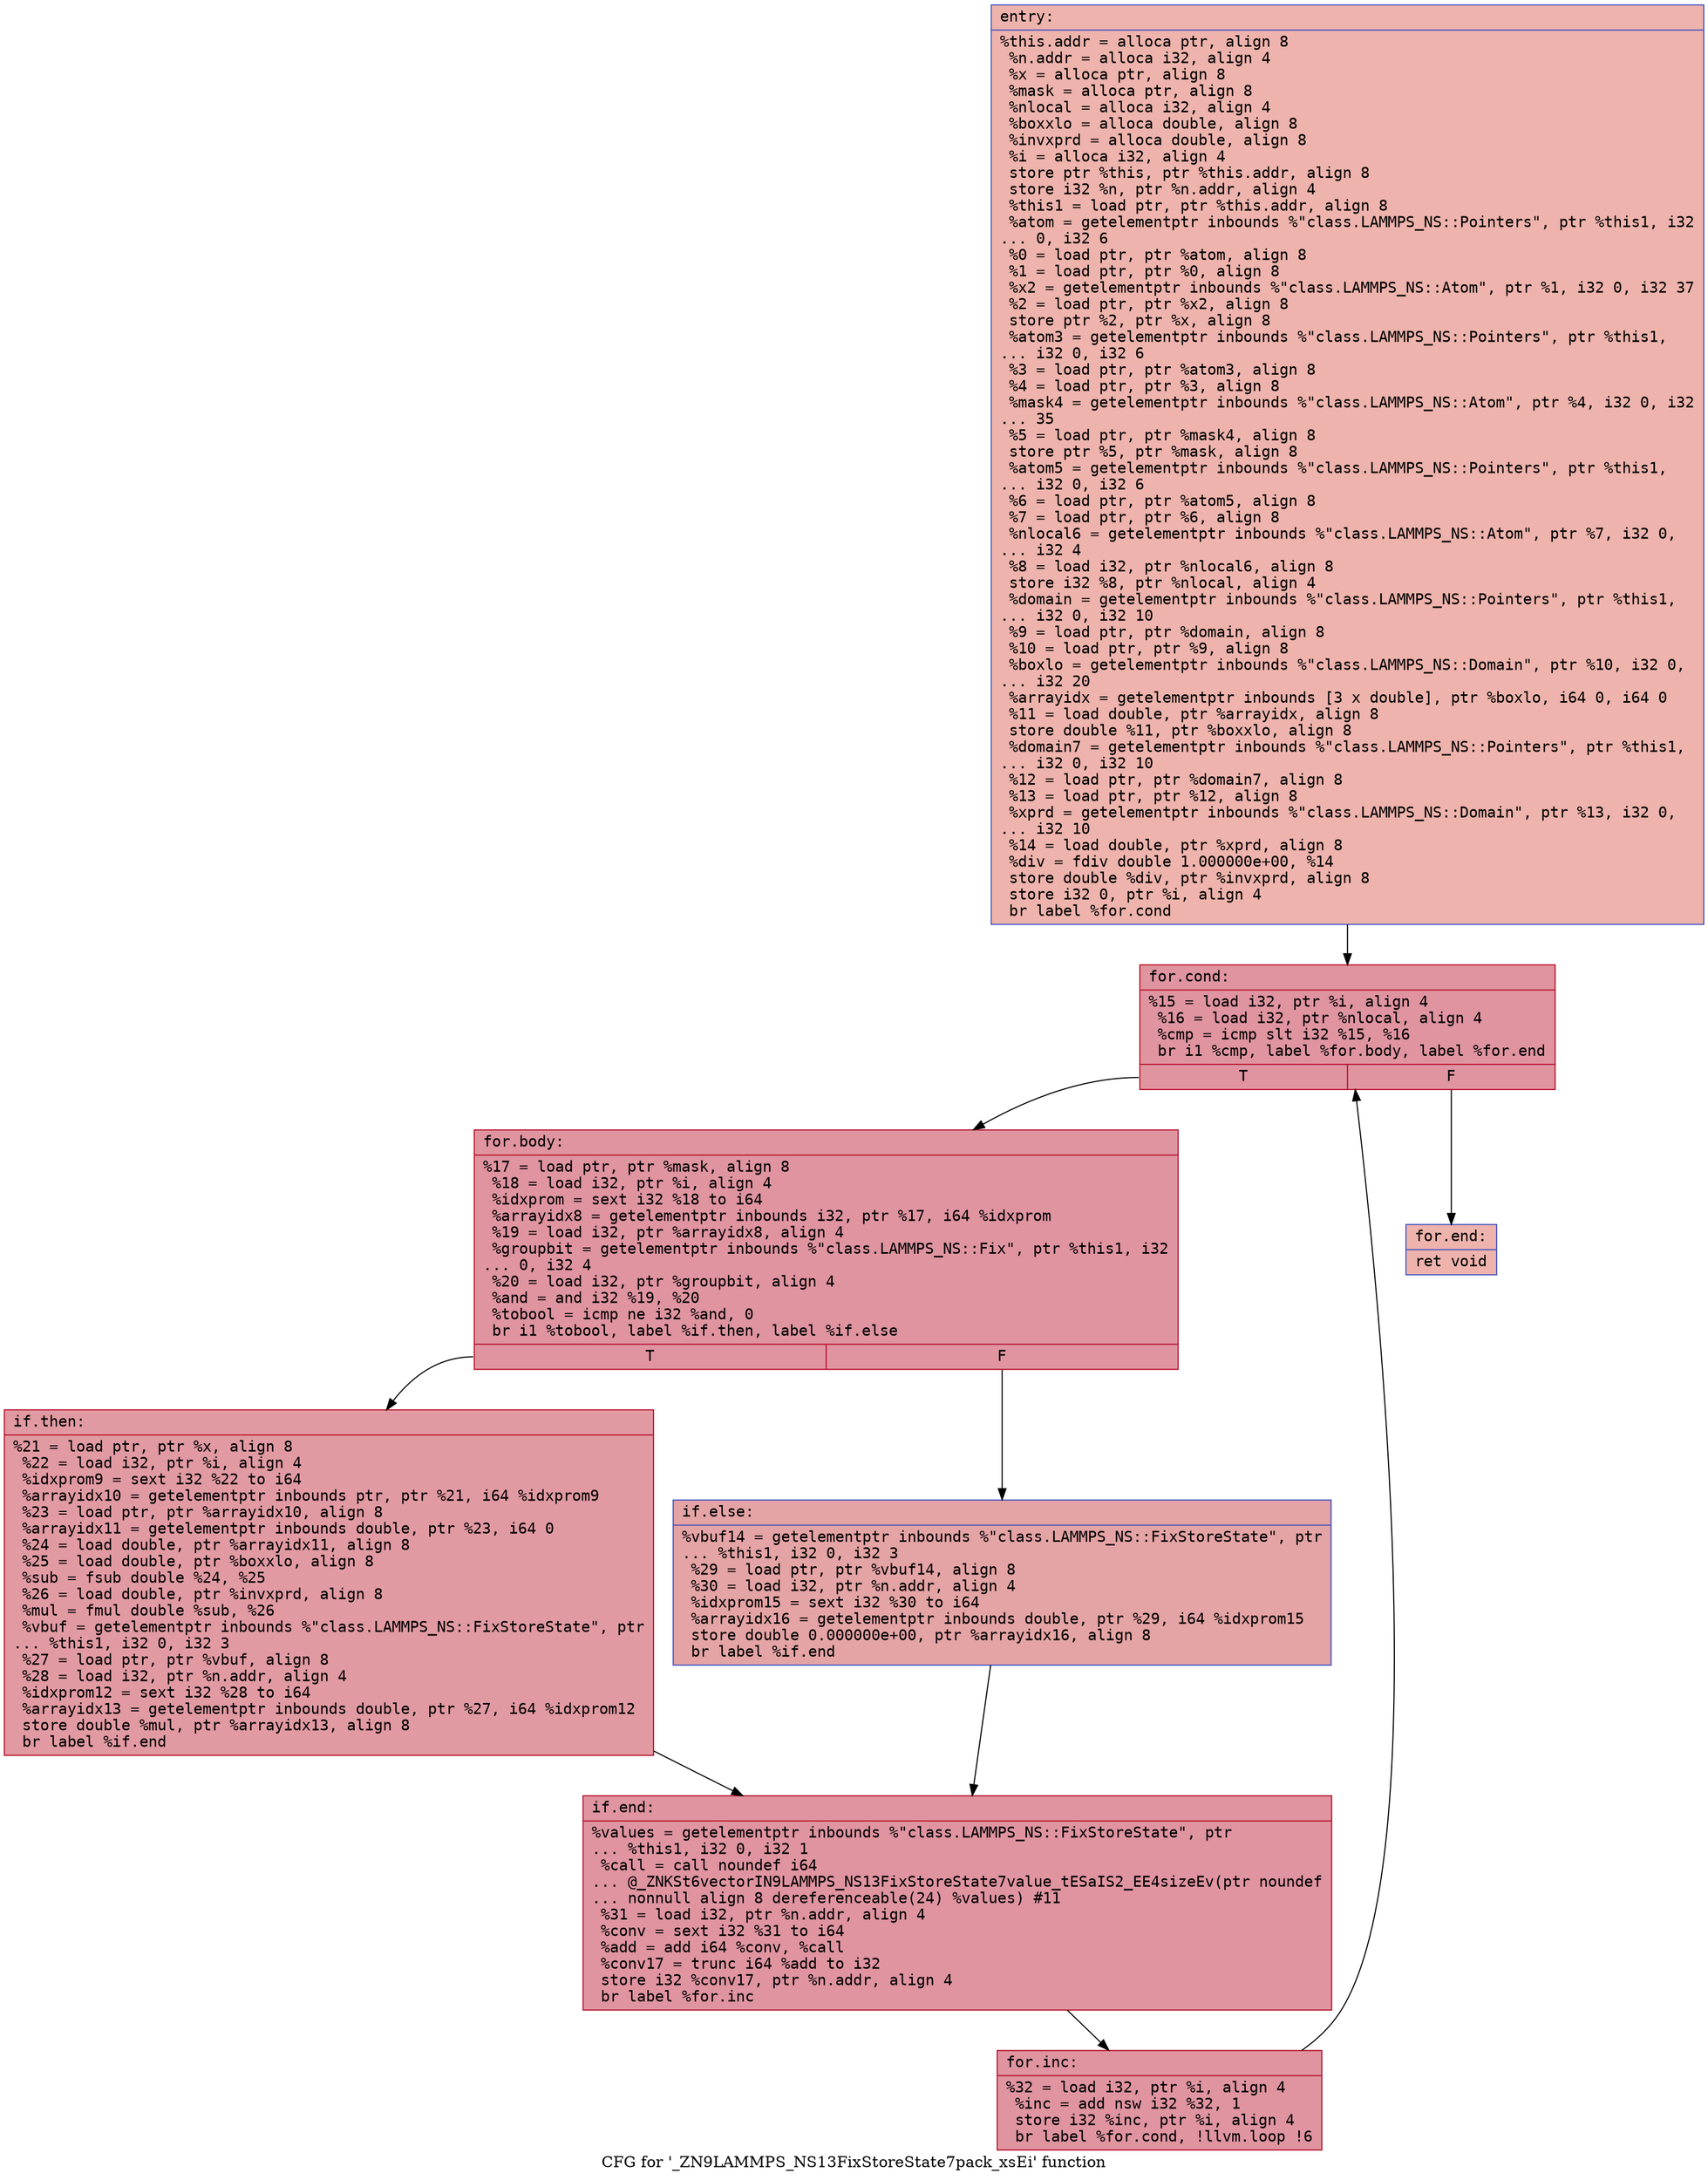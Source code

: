 digraph "CFG for '_ZN9LAMMPS_NS13FixStoreState7pack_xsEi' function" {
	label="CFG for '_ZN9LAMMPS_NS13FixStoreState7pack_xsEi' function";

	Node0x55b56495f370 [shape=record,color="#3d50c3ff", style=filled, fillcolor="#d6524470" fontname="Courier",label="{entry:\l|  %this.addr = alloca ptr, align 8\l  %n.addr = alloca i32, align 4\l  %x = alloca ptr, align 8\l  %mask = alloca ptr, align 8\l  %nlocal = alloca i32, align 4\l  %boxxlo = alloca double, align 8\l  %invxprd = alloca double, align 8\l  %i = alloca i32, align 4\l  store ptr %this, ptr %this.addr, align 8\l  store i32 %n, ptr %n.addr, align 4\l  %this1 = load ptr, ptr %this.addr, align 8\l  %atom = getelementptr inbounds %\"class.LAMMPS_NS::Pointers\", ptr %this1, i32\l... 0, i32 6\l  %0 = load ptr, ptr %atom, align 8\l  %1 = load ptr, ptr %0, align 8\l  %x2 = getelementptr inbounds %\"class.LAMMPS_NS::Atom\", ptr %1, i32 0, i32 37\l  %2 = load ptr, ptr %x2, align 8\l  store ptr %2, ptr %x, align 8\l  %atom3 = getelementptr inbounds %\"class.LAMMPS_NS::Pointers\", ptr %this1,\l... i32 0, i32 6\l  %3 = load ptr, ptr %atom3, align 8\l  %4 = load ptr, ptr %3, align 8\l  %mask4 = getelementptr inbounds %\"class.LAMMPS_NS::Atom\", ptr %4, i32 0, i32\l... 35\l  %5 = load ptr, ptr %mask4, align 8\l  store ptr %5, ptr %mask, align 8\l  %atom5 = getelementptr inbounds %\"class.LAMMPS_NS::Pointers\", ptr %this1,\l... i32 0, i32 6\l  %6 = load ptr, ptr %atom5, align 8\l  %7 = load ptr, ptr %6, align 8\l  %nlocal6 = getelementptr inbounds %\"class.LAMMPS_NS::Atom\", ptr %7, i32 0,\l... i32 4\l  %8 = load i32, ptr %nlocal6, align 8\l  store i32 %8, ptr %nlocal, align 4\l  %domain = getelementptr inbounds %\"class.LAMMPS_NS::Pointers\", ptr %this1,\l... i32 0, i32 10\l  %9 = load ptr, ptr %domain, align 8\l  %10 = load ptr, ptr %9, align 8\l  %boxlo = getelementptr inbounds %\"class.LAMMPS_NS::Domain\", ptr %10, i32 0,\l... i32 20\l  %arrayidx = getelementptr inbounds [3 x double], ptr %boxlo, i64 0, i64 0\l  %11 = load double, ptr %arrayidx, align 8\l  store double %11, ptr %boxxlo, align 8\l  %domain7 = getelementptr inbounds %\"class.LAMMPS_NS::Pointers\", ptr %this1,\l... i32 0, i32 10\l  %12 = load ptr, ptr %domain7, align 8\l  %13 = load ptr, ptr %12, align 8\l  %xprd = getelementptr inbounds %\"class.LAMMPS_NS::Domain\", ptr %13, i32 0,\l... i32 10\l  %14 = load double, ptr %xprd, align 8\l  %div = fdiv double 1.000000e+00, %14\l  store double %div, ptr %invxprd, align 8\l  store i32 0, ptr %i, align 4\l  br label %for.cond\l}"];
	Node0x55b56495f370 -> Node0x55b564961db0[tooltip="entry -> for.cond\nProbability 100.00%" ];
	Node0x55b564961db0 [shape=record,color="#b70d28ff", style=filled, fillcolor="#b70d2870" fontname="Courier",label="{for.cond:\l|  %15 = load i32, ptr %i, align 4\l  %16 = load i32, ptr %nlocal, align 4\l  %cmp = icmp slt i32 %15, %16\l  br i1 %cmp, label %for.body, label %for.end\l|{<s0>T|<s1>F}}"];
	Node0x55b564961db0:s0 -> Node0x55b5649621e0[tooltip="for.cond -> for.body\nProbability 96.88%" ];
	Node0x55b564961db0:s1 -> Node0x55b564962260[tooltip="for.cond -> for.end\nProbability 3.12%" ];
	Node0x55b5649621e0 [shape=record,color="#b70d28ff", style=filled, fillcolor="#b70d2870" fontname="Courier",label="{for.body:\l|  %17 = load ptr, ptr %mask, align 8\l  %18 = load i32, ptr %i, align 4\l  %idxprom = sext i32 %18 to i64\l  %arrayidx8 = getelementptr inbounds i32, ptr %17, i64 %idxprom\l  %19 = load i32, ptr %arrayidx8, align 4\l  %groupbit = getelementptr inbounds %\"class.LAMMPS_NS::Fix\", ptr %this1, i32\l... 0, i32 4\l  %20 = load i32, ptr %groupbit, align 4\l  %and = and i32 %19, %20\l  %tobool = icmp ne i32 %and, 0\l  br i1 %tobool, label %if.then, label %if.else\l|{<s0>T|<s1>F}}"];
	Node0x55b5649621e0:s0 -> Node0x55b564962930[tooltip="for.body -> if.then\nProbability 62.50%" ];
	Node0x55b5649621e0:s1 -> Node0x55b5649629a0[tooltip="for.body -> if.else\nProbability 37.50%" ];
	Node0x55b564962930 [shape=record,color="#b70d28ff", style=filled, fillcolor="#bb1b2c70" fontname="Courier",label="{if.then:\l|  %21 = load ptr, ptr %x, align 8\l  %22 = load i32, ptr %i, align 4\l  %idxprom9 = sext i32 %22 to i64\l  %arrayidx10 = getelementptr inbounds ptr, ptr %21, i64 %idxprom9\l  %23 = load ptr, ptr %arrayidx10, align 8\l  %arrayidx11 = getelementptr inbounds double, ptr %23, i64 0\l  %24 = load double, ptr %arrayidx11, align 8\l  %25 = load double, ptr %boxxlo, align 8\l  %sub = fsub double %24, %25\l  %26 = load double, ptr %invxprd, align 8\l  %mul = fmul double %sub, %26\l  %vbuf = getelementptr inbounds %\"class.LAMMPS_NS::FixStoreState\", ptr\l... %this1, i32 0, i32 3\l  %27 = load ptr, ptr %vbuf, align 8\l  %28 = load i32, ptr %n.addr, align 4\l  %idxprom12 = sext i32 %28 to i64\l  %arrayidx13 = getelementptr inbounds double, ptr %27, i64 %idxprom12\l  store double %mul, ptr %arrayidx13, align 8\l  br label %if.end\l}"];
	Node0x55b564962930 -> Node0x55b564963550[tooltip="if.then -> if.end\nProbability 100.00%" ];
	Node0x55b5649629a0 [shape=record,color="#3d50c3ff", style=filled, fillcolor="#c32e3170" fontname="Courier",label="{if.else:\l|  %vbuf14 = getelementptr inbounds %\"class.LAMMPS_NS::FixStoreState\", ptr\l... %this1, i32 0, i32 3\l  %29 = load ptr, ptr %vbuf14, align 8\l  %30 = load i32, ptr %n.addr, align 4\l  %idxprom15 = sext i32 %30 to i64\l  %arrayidx16 = getelementptr inbounds double, ptr %29, i64 %idxprom15\l  store double 0.000000e+00, ptr %arrayidx16, align 8\l  br label %if.end\l}"];
	Node0x55b5649629a0 -> Node0x55b564963550[tooltip="if.else -> if.end\nProbability 100.00%" ];
	Node0x55b564963550 [shape=record,color="#b70d28ff", style=filled, fillcolor="#b70d2870" fontname="Courier",label="{if.end:\l|  %values = getelementptr inbounds %\"class.LAMMPS_NS::FixStoreState\", ptr\l... %this1, i32 0, i32 1\l  %call = call noundef i64\l... @_ZNKSt6vectorIN9LAMMPS_NS13FixStoreState7value_tESaIS2_EE4sizeEv(ptr noundef\l... nonnull align 8 dereferenceable(24) %values) #11\l  %31 = load i32, ptr %n.addr, align 4\l  %conv = sext i32 %31 to i64\l  %add = add i64 %conv, %call\l  %conv17 = trunc i64 %add to i32\l  store i32 %conv17, ptr %n.addr, align 4\l  br label %for.inc\l}"];
	Node0x55b564963550 -> Node0x55b564963b70[tooltip="if.end -> for.inc\nProbability 100.00%" ];
	Node0x55b564963b70 [shape=record,color="#b70d28ff", style=filled, fillcolor="#b70d2870" fontname="Courier",label="{for.inc:\l|  %32 = load i32, ptr %i, align 4\l  %inc = add nsw i32 %32, 1\l  store i32 %inc, ptr %i, align 4\l  br label %for.cond, !llvm.loop !6\l}"];
	Node0x55b564963b70 -> Node0x55b564961db0[tooltip="for.inc -> for.cond\nProbability 100.00%" ];
	Node0x55b564962260 [shape=record,color="#3d50c3ff", style=filled, fillcolor="#d6524470" fontname="Courier",label="{for.end:\l|  ret void\l}"];
}

